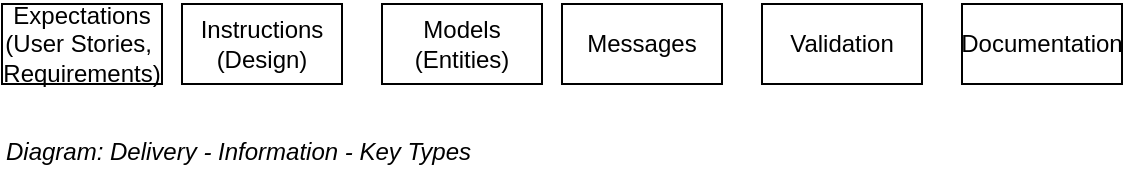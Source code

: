<mxfile compressed="false" version="17.5.0" type="google">
  <diagram id="Pqqyhjjf1qJyDXPPMRDn" name="Information/Classification/Types">
    <mxGraphModel grid="1" page="1" gridSize="10" guides="1" tooltips="1" connect="1" arrows="1" fold="1" pageScale="1" pageWidth="827" pageHeight="1169" math="0" shadow="0">
      <root>
        <mxCell id="Wcknbk3GZ0b5zgMWEFJH-0" />
        <mxCell id="Wcknbk3GZ0b5zgMWEFJH-1" parent="Wcknbk3GZ0b5zgMWEFJH-0" />
        <mxCell id="Wcknbk3GZ0b5zgMWEFJH-2" value="Expectations (User Stories,&amp;nbsp; Requirements)" style="rounded=0;whiteSpace=wrap;html=1;" vertex="1" parent="Wcknbk3GZ0b5zgMWEFJH-1">
          <mxGeometry x="120" y="160" width="80" height="40" as="geometry" />
        </mxCell>
        <mxCell id="Wcknbk3GZ0b5zgMWEFJH-3" value="Models (Entities)" style="rounded=0;whiteSpace=wrap;html=1;" vertex="1" parent="Wcknbk3GZ0b5zgMWEFJH-1">
          <mxGeometry x="310" y="160" width="80" height="40" as="geometry" />
        </mxCell>
        <mxCell id="Wcknbk3GZ0b5zgMWEFJH-4" value="Messages" style="rounded=0;whiteSpace=wrap;html=1;" vertex="1" parent="Wcknbk3GZ0b5zgMWEFJH-1">
          <mxGeometry x="400" y="160" width="80" height="40" as="geometry" />
        </mxCell>
        <mxCell id="Wcknbk3GZ0b5zgMWEFJH-5" value="Validation" style="rounded=0;whiteSpace=wrap;html=1;" vertex="1" parent="Wcknbk3GZ0b5zgMWEFJH-1">
          <mxGeometry x="500" y="160" width="80" height="40" as="geometry" />
        </mxCell>
        <mxCell id="Wcknbk3GZ0b5zgMWEFJH-6" value="Documentation" style="rounded=0;whiteSpace=wrap;html=1;" vertex="1" parent="Wcknbk3GZ0b5zgMWEFJH-1">
          <mxGeometry x="600" y="160" width="80" height="40" as="geometry" />
        </mxCell>
        <mxCell id="ujYNcpe3rjXzj_1XCcdx-0" value="&lt;font style=&quot;font-size: 12px&quot;&gt;Diagram: Delivery - Information - Key Types&lt;/font&gt;" style="text;html=1;fontSize=24;fontStyle=2;verticalAlign=middle;align=left;shadow=0;glass=0;comic=0;opacity=30;" vertex="1" parent="Wcknbk3GZ0b5zgMWEFJH-1">
          <mxGeometry x="120" y="220" width="520" height="20" as="geometry" />
        </mxCell>
        <mxCell id="ujYNcpe3rjXzj_1XCcdx-1" value="Instructions&lt;br&gt;(Design)" style="rounded=0;whiteSpace=wrap;html=1;" vertex="1" parent="Wcknbk3GZ0b5zgMWEFJH-1">
          <mxGeometry x="210" y="160" width="80" height="40" as="geometry" />
        </mxCell>
      </root>
    </mxGraphModel>
  </diagram>
</mxfile>
